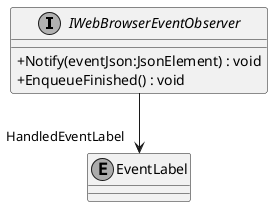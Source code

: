 @startuml
skinparam monochrome true
skinparam ClassAttributeIconSize 0 
interface IWebBrowserEventObserver {
    + Notify(eventJson:JsonElement) : void
    + EnqueueFinished() : void
}
enum "EventLabel"

IWebBrowserEventObserver --> "HandledEventLabel" EventLabel
@enduml
